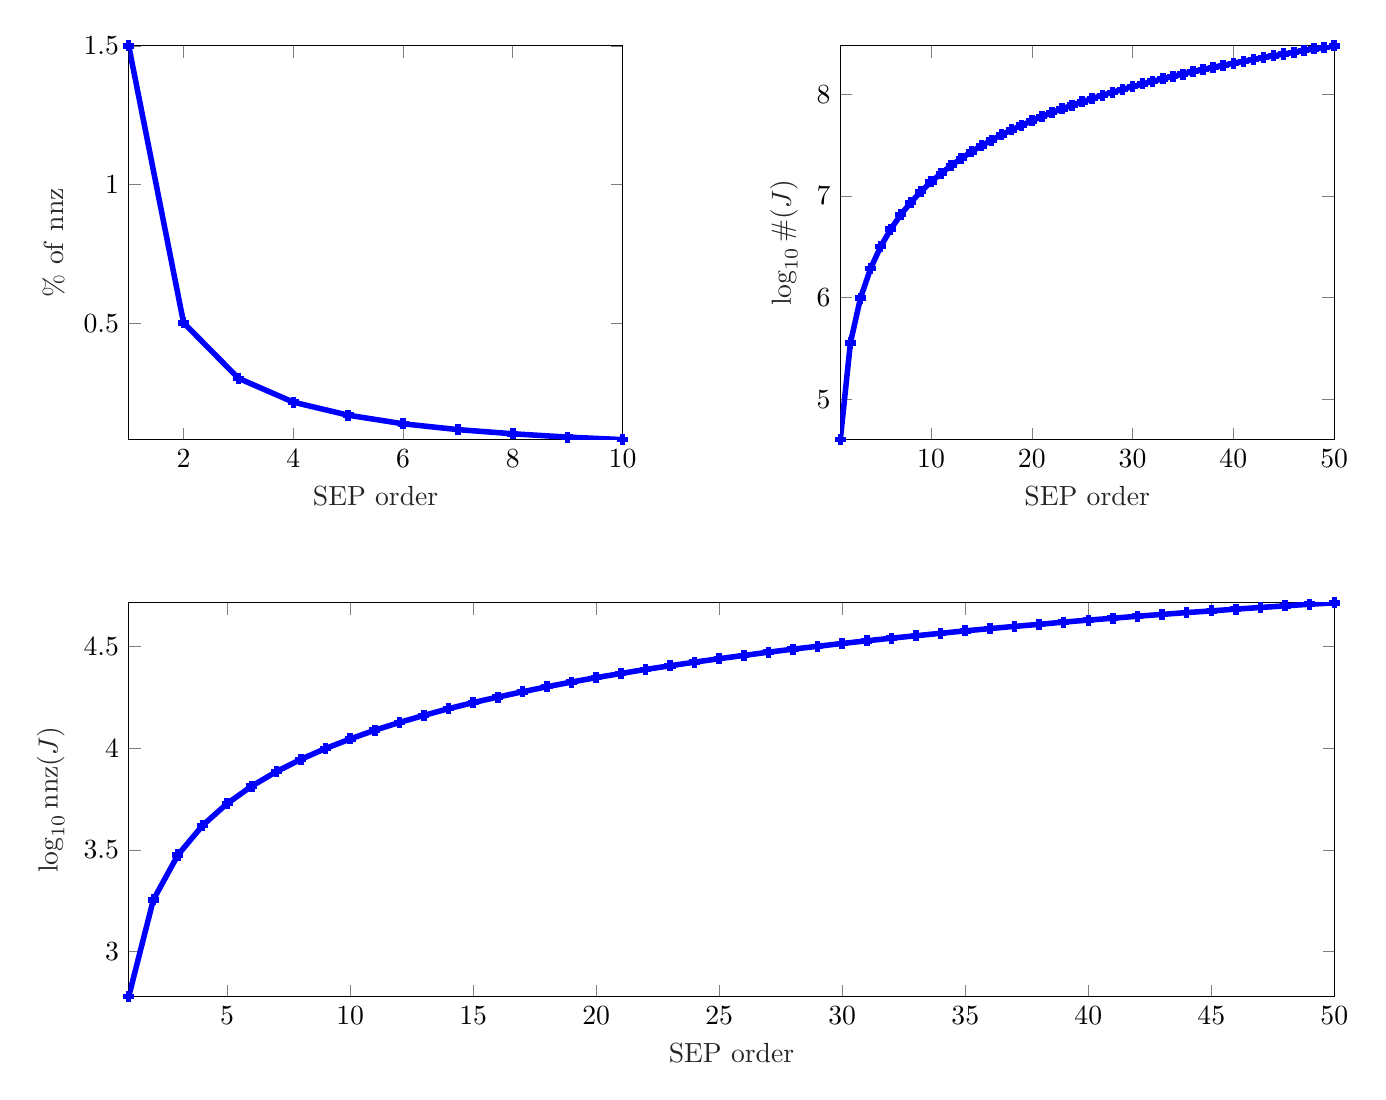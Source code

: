 % This file was created by matlab2tikz.
%
%The latest updates can be retrieved from
%  http://www.mathworks.com/matlabcentral/fileexchange/22022-matlab2tikz-matlab2tikz
%where you can also make suggestions and rate matlab2tikz.
%
\begin{tikzpicture}

\begin{axis}[%
width=2.469in,
height=1.969in,
at={(1.011in,3.427in)},
scale only axis,
xmin=1,
xmax=10,
xlabel style={font=\color{white!15!black}},
xlabel={SEP order},
ymin=0.081,
ymax=1.5,
ylabel style={font=\color{white!15!black}},
ylabel={\% of \textrm{nnz}},
axis background/.style={fill=white}
]
\addplot [color=blue, line width=2.0pt, mark=+, mark options={solid, blue}, forget plot]
  table[row sep=crcr]{%
1	1.5\\
2	0.502\\
3	0.302\\
4	0.216\\
5	0.169\\
6	0.138\\
7	0.117\\
8	0.102\\
9	0.09\\
10	0.081\\
};
\end{axis}

\begin{axis}[%
width=2.469in,
height=1.969in,
at={(4.569in,3.427in)},
scale only axis,
xmin=1,
xmax=50,
xlabel style={font=\color{white!15!black}},
xlabel={SEP order},
ymin=4.602,
ymax=8.479,
ylabel style={font=\color{white!15!black}},
ylabel={$\log_{10} \#(J)$},
axis background/.style={fill=white}
]
\addplot [color=blue, line width=2.0pt, mark=+, mark options={solid, blue}, forget plot]
  table[row sep=crcr]{%
1	4.602\\
2	5.553\\
3	5.995\\
4	6.285\\
5	6.501\\
6	6.673\\
7	6.816\\
8	6.938\\
9	7.044\\
10	7.139\\
11	7.223\\
12	7.3\\
13	7.37\\
14	7.435\\
15	7.495\\
16	7.55\\
17	7.603\\
18	7.651\\
19	7.697\\
20	7.741\\
21	7.782\\
22	7.821\\
23	7.858\\
24	7.894\\
25	7.928\\
26	7.96\\
27	7.991\\
28	8.021\\
29	8.05\\
30	8.077\\
31	8.104\\
32	8.13\\
33	8.154\\
34	8.178\\
35	8.201\\
36	8.224\\
37	8.246\\
38	8.267\\
39	8.287\\
40	8.307\\
41	8.326\\
42	8.345\\
43	8.363\\
44	8.381\\
45	8.398\\
46	8.415\\
47	8.432\\
48	8.448\\
49	8.463\\
50	8.479\\
};
\end{axis}

\begin{axis}[%
width=6.028in,
height=1.969in,
at={(1.011in,0.642in)},
scale only axis,
xmin=1,
xmax=50,
xlabel style={font=\color{white!15!black}},
xlabel={SEP order},
ymin=2.778,
ymax=4.716,
ylabel style={font=\color{white!15!black}},
ylabel={$\log_{10} \mathrm{nnz}(J)$},
axis background/.style={fill=white}
]
\addplot [color=blue, line width=2.0pt, mark=+, mark options={solid, blue}, forget plot]
  table[row sep=crcr]{%
1	2.778\\
2	3.254\\
3	3.475\\
4	3.62\\
5	3.728\\
6	3.814\\
7	3.885\\
8	3.946\\
9	3.999\\
10	4.046\\
11	4.089\\
12	4.127\\
13	4.162\\
14	4.195\\
15	4.225\\
16	4.252\\
17	4.278\\
18	4.303\\
19	4.326\\
20	4.348\\
21	4.368\\
22	4.388\\
23	4.406\\
24	4.424\\
25	4.441\\
26	4.457\\
27	4.473\\
28	4.488\\
29	4.502\\
30	4.516\\
31	4.529\\
32	4.542\\
33	4.554\\
34	4.566\\
35	4.578\\
36	4.589\\
37	4.6\\
38	4.61\\
39	4.621\\
40	4.631\\
41	4.64\\
42	4.65\\
43	4.659\\
44	4.668\\
45	4.676\\
46	4.685\\
47	4.693\\
48	4.701\\
49	4.709\\
50	4.716\\
};
\end{axis}
\end{tikzpicture}%